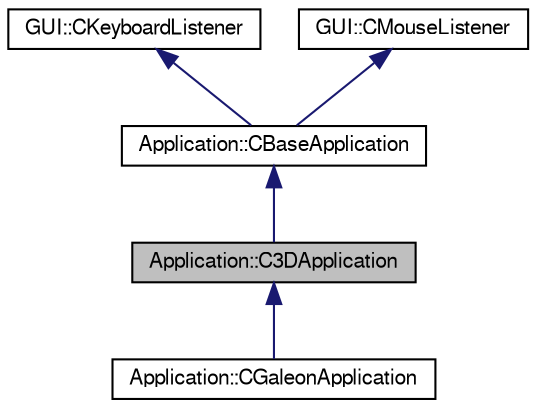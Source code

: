 digraph "Application::C3DApplication"
{
  edge [fontname="FreeSans",fontsize="10",labelfontname="FreeSans",labelfontsize="10"];
  node [fontname="FreeSans",fontsize="10",shape=record];
  Node1 [label="Application::C3DApplication",height=0.2,width=0.4,color="black", fillcolor="grey75", style="filled", fontcolor="black"];
  Node2 -> Node1 [dir="back",color="midnightblue",fontsize="10",style="solid",fontname="FreeSans"];
  Node2 [label="Application::CBaseApplication",height=0.2,width=0.4,color="black", fillcolor="white", style="filled",URL="$class_application_1_1_c_base_application.html",tooltip="Clase CBaseApplication, que contiene el control de la aplicación del juego, implementando una máquina..."];
  Node3 -> Node2 [dir="back",color="midnightblue",fontsize="10",style="solid",fontname="FreeSans"];
  Node3 [label="GUI::CKeyboardListener",height=0.2,width=0.4,color="black", fillcolor="white", style="filled",URL="$class_g_u_i_1_1_c_keyboard_listener.html",tooltip="Esta clase debe ser implementada por las clases que quieren registrarse en el gestor de periféricos d..."];
  Node4 -> Node2 [dir="back",color="midnightblue",fontsize="10",style="solid",fontname="FreeSans"];
  Node4 [label="GUI::CMouseListener",height=0.2,width=0.4,color="black", fillcolor="white", style="filled",URL="$class_g_u_i_1_1_c_mouse_listener.html",tooltip="Esta clase debe ser implementada por las clases que quieren registrarse en el gestor de periféricos d..."];
  Node1 -> Node5 [dir="back",color="midnightblue",fontsize="10",style="solid",fontname="FreeSans"];
  Node5 [label="Application::CGaleonApplication",height=0.2,width=0.4,color="black", fillcolor="white", style="filled",URL="$class_application_1_1_c_galeon_application.html",tooltip="Clase CGaleonApplication, que extiende C3DApplication para añadir los estados concretos que se desean..."];
}
